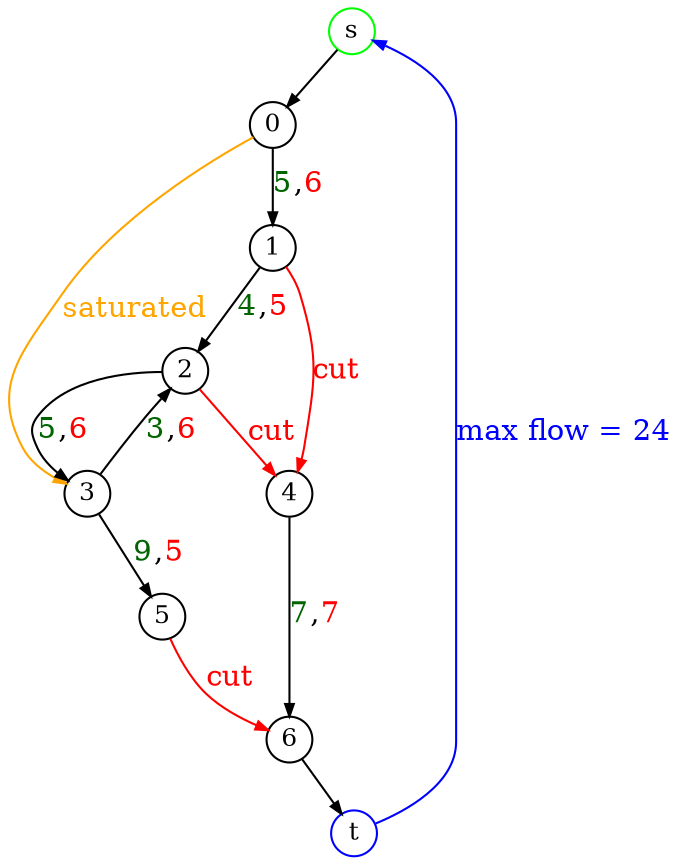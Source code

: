 digraph G {
    graph [nodesep="0.3", ranksep="0.3",fontsize=12]
    node [shape=circle,fixedsize=true,width=.3,height=.3,fontsize=12]
    edge [arrowsize=0.6]
	s -> 0
	0 -> 1 [label=<<font color="darkgreen">5</font>,<font color="red">6</font>>]
	0 -> 3 [color=orange, label=<<font color="orange">saturated</font>>]
	1 -> 2 [label=<<font color="darkgreen">4</font>,<font color="red">5</font>>]
	2 -> 3 [label=<<font color="darkgreen">5</font>,<font color="red">6</font>>]
	3 -> 2 [label=<<font color="darkgreen">3</font>,<font color="red">6</font>>]
	3 -> 5 [label=<<font color="darkgreen">9</font>,<font color="red">5</font>>]
	4 -> 6 [label=<<font color="darkgreen">7</font>,<font color="red">7</font>>]
	5 -> 6 [color=red, label=<<font color="red">cut</font>>]
	1 -> 4 [color=red, label=<<font color="red">cut</font>>]
	2 -> 4 [color=red, label=<<font color="red">cut</font>>]
	6 -> t 
	t -> s [color=blue label=<<font color="blue">max flow = 24</font>>]
	s [color=green]
	t [color=blue]
}